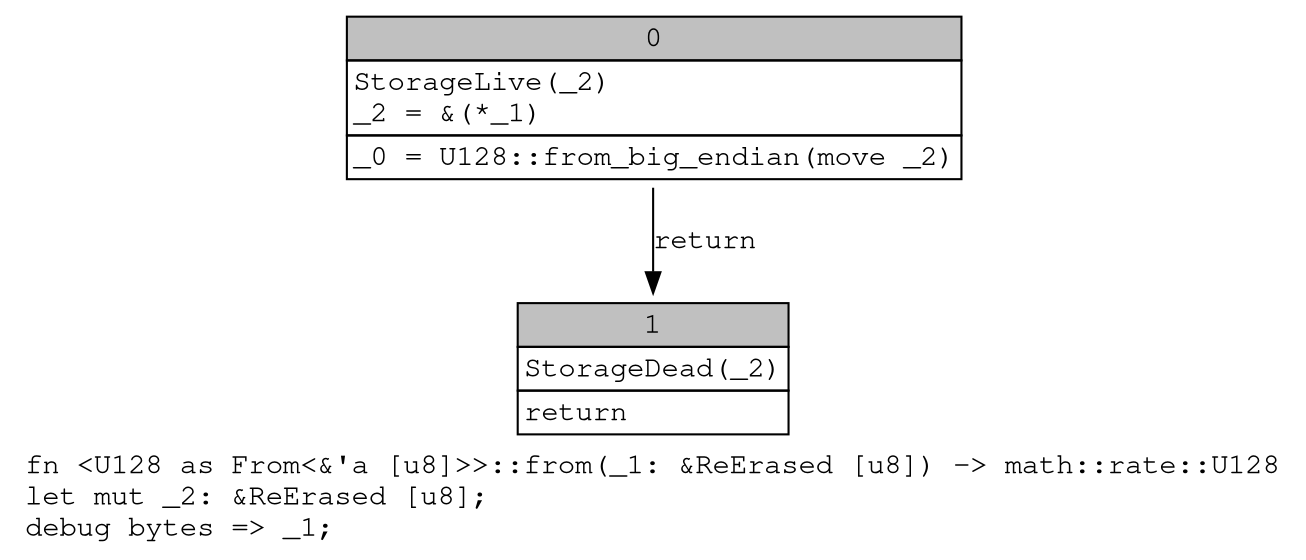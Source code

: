 digraph Mir_0_1438 {
    graph [fontname="Courier, monospace"];
    node [fontname="Courier, monospace"];
    edge [fontname="Courier, monospace"];
    label=<fn &lt;U128 as From&lt;&amp;'a [u8]&gt;&gt;::from(_1: &amp;ReErased [u8]) -&gt; math::rate::U128<br align="left"/>let mut _2: &amp;ReErased [u8];<br align="left"/>debug bytes =&gt; _1;<br align="left"/>>;
    bb0__0_1438 [shape="none", label=<<table border="0" cellborder="1" cellspacing="0"><tr><td bgcolor="gray" align="center" colspan="1">0</td></tr><tr><td align="left" balign="left">StorageLive(_2)<br/>_2 = &amp;(*_1)<br/></td></tr><tr><td align="left">_0 = U128::from_big_endian(move _2)</td></tr></table>>];
    bb1__0_1438 [shape="none", label=<<table border="0" cellborder="1" cellspacing="0"><tr><td bgcolor="gray" align="center" colspan="1">1</td></tr><tr><td align="left" balign="left">StorageDead(_2)<br/></td></tr><tr><td align="left">return</td></tr></table>>];
    bb0__0_1438 -> bb1__0_1438 [label="return"];
}
